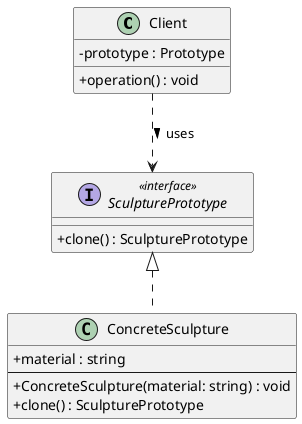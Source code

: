 @startuml Prototype
    skinparam classAttributeIconSize 0

    class Client {
        -prototype : Prototype
        +operation() : void
    }
    

    interface SculpturePrototype <<interface>> {
    + clone() : SculpturePrototype
}

    class ConcreteSculpture {
        + material : string
        ---
        + ConcreteSculpture(material: string) : void
        + clone() : SculpturePrototype
    }

    SculpturePrototype <|.. ConcreteSculpture
     Client ..> SculpturePrototype : uses >
@enduml
